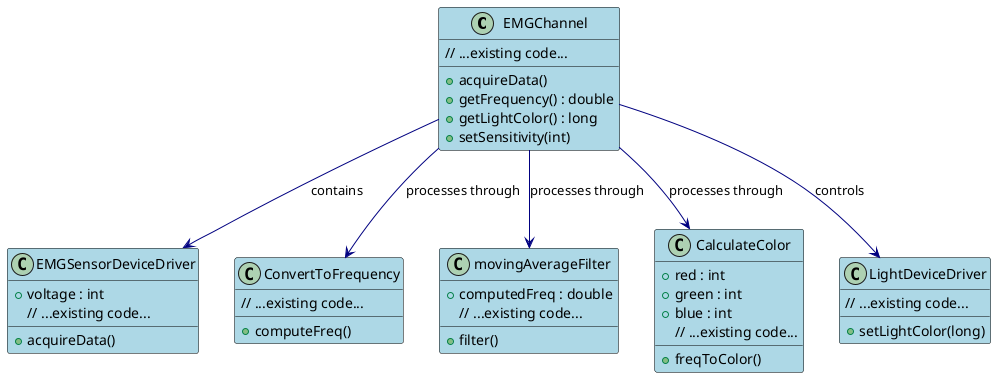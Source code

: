 @startuml ChannelPattern_ClassDiagram

skinparam class {
    BackgroundColor LightBlue
    ArrowColor Navy
    BorderColor Black
}

class EMGChannel {
    + acquireData()
    + getFrequency() : double
    + getLightColor() : long
    + setSensitivity(int)
    // ...existing code...
}

class EMGSensorDeviceDriver {
    + acquireData()
    + voltage : int
    // ...existing code...
}

class ConvertToFrequency {
    + computeFreq()
    // ...existing code...
}

class movingAverageFilter {
    + computedFreq : double
    + filter()
    // ...existing code...
}

class CalculateColor {
    + red : int
    + green : int
    + blue : int
    + freqToColor()
    // ...existing code...
}

class LightDeviceDriver {
    + setLightColor(long)
    // ...existing code...
}

EMGChannel --> EMGSensorDeviceDriver : contains
EMGChannel --> ConvertToFrequency : processes through
EMGChannel --> movingAverageFilter : processes through
EMGChannel --> CalculateColor : processes through
EMGChannel --> LightDeviceDriver : controls

@enduml